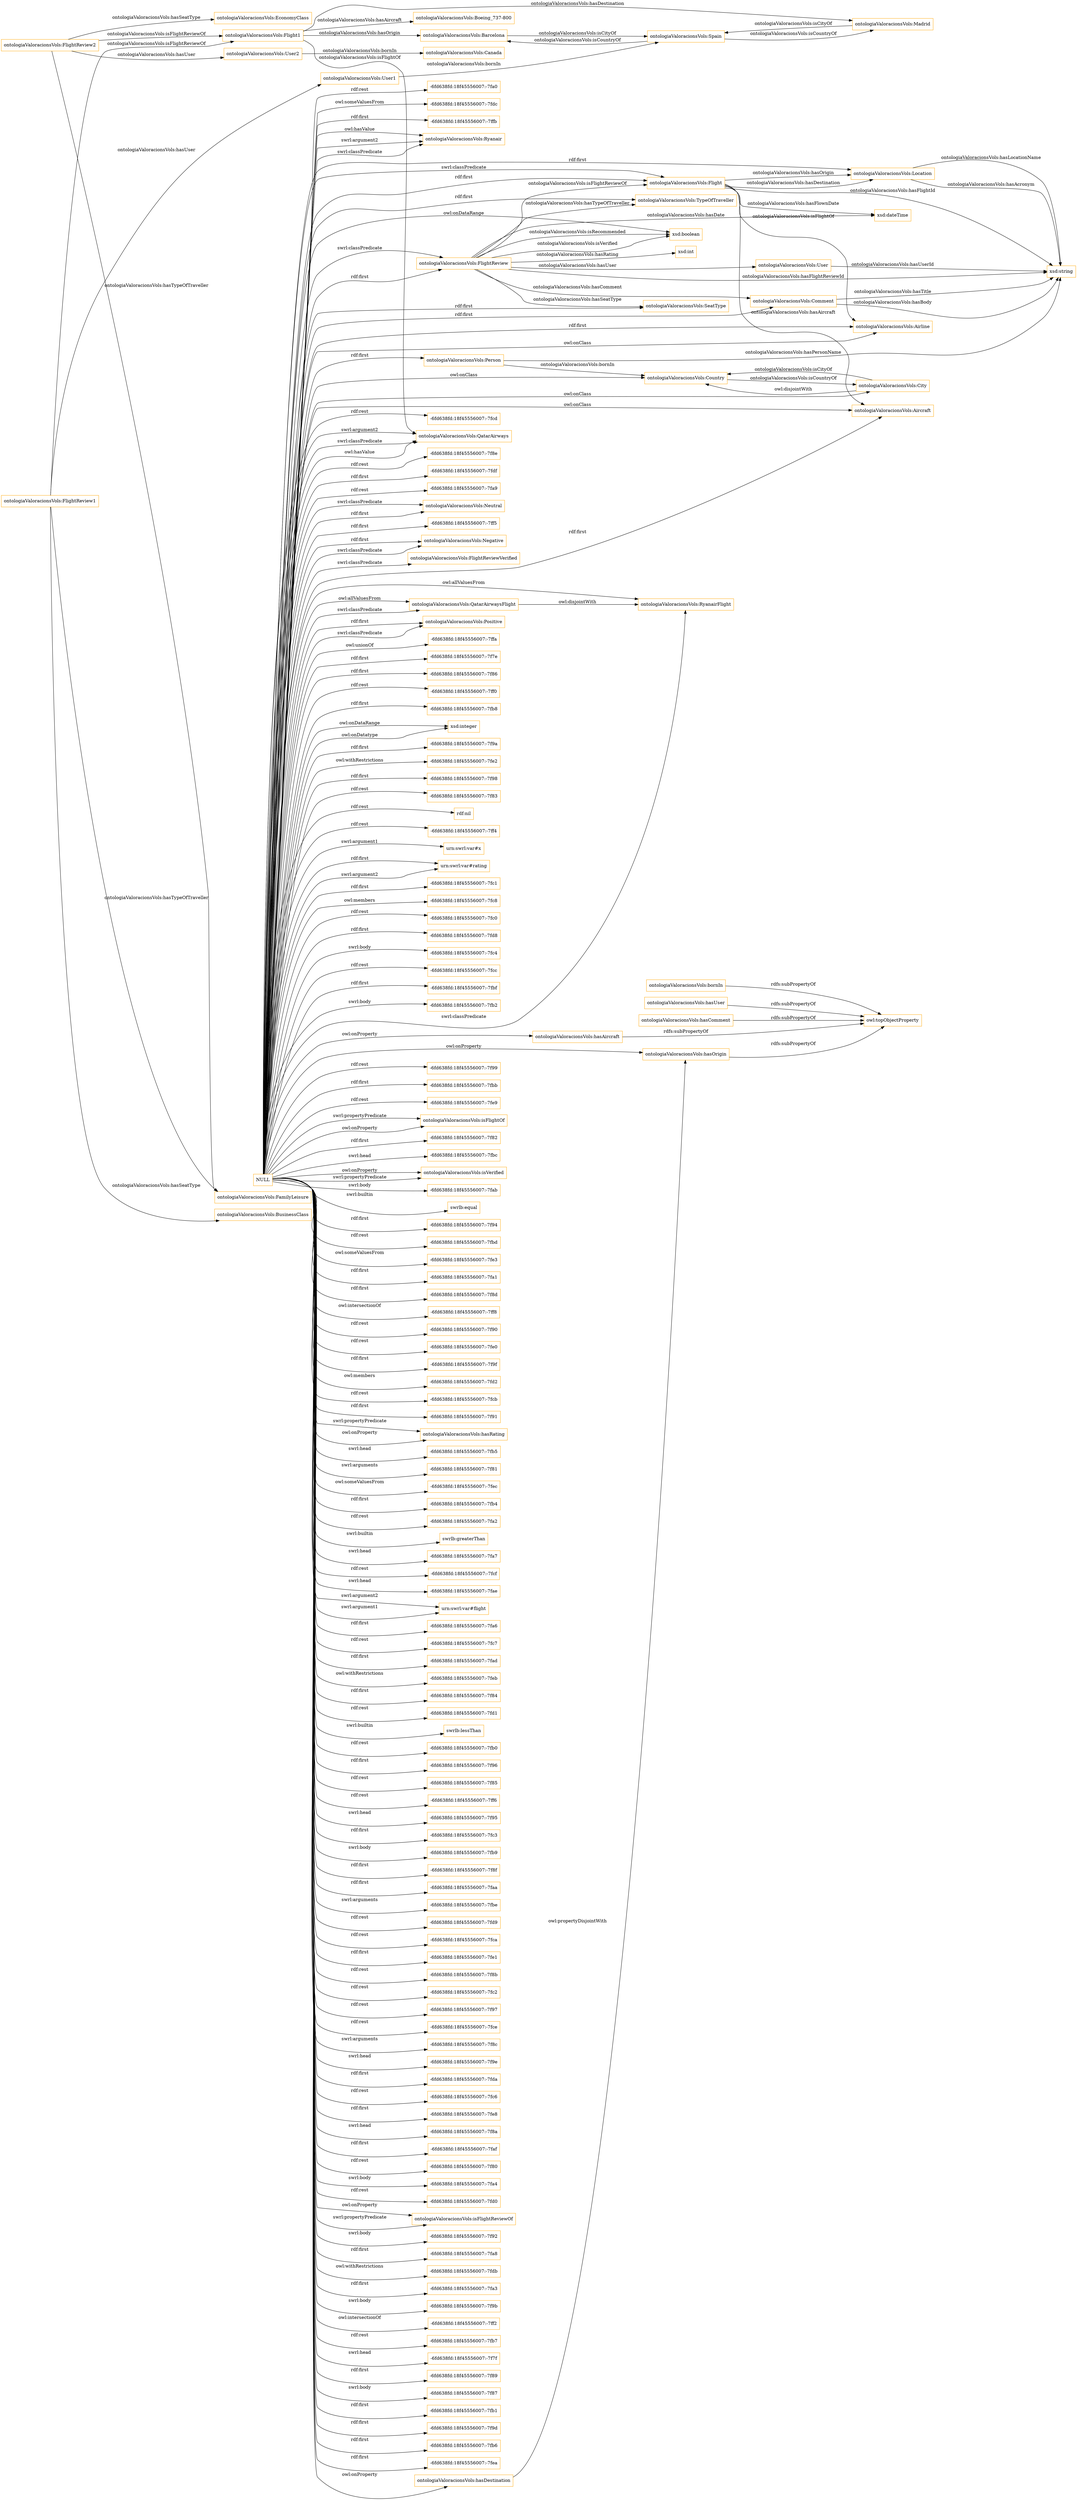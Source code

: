 digraph ar2dtool_diagram { 
rankdir=LR;
size="1501"
node [shape = rectangle, color="orange"]; "-6fd638fd:18f45556007:-7ffb" "ontologiaValoracionsVols:Ryanair" "ontologiaValoracionsVols:TypeOfTraveller" "ontologiaValoracionsVols:User" "ontologiaValoracionsVols:Country" "ontologiaValoracionsVols:Airline" "ontologiaValoracionsVols:QatarAirways" "ontologiaValoracionsVols:Location" "ontologiaValoracionsVols:Comment" "ontologiaValoracionsVols:City" "ontologiaValoracionsVols:SeatType" "ontologiaValoracionsVols:Neutral" "ontologiaValoracionsVols:Flight" "ontologiaValoracionsVols:Person" "-6fd638fd:18f45556007:-7ff5" "ontologiaValoracionsVols:Negative" "ontologiaValoracionsVols:FlightReview" "ontologiaValoracionsVols:Aircraft" "ontologiaValoracionsVols:FlightReviewVerified" "ontologiaValoracionsVols:RyanairFlight" "ontologiaValoracionsVols:Positive" "ontologiaValoracionsVols:QatarAirwaysFlight" ; /*classes style*/
	"NULL" -> "-6fd638fd:18f45556007:-7ffa" [ label = "owl:unionOf" ];
	"NULL" -> "-6fd638fd:18f45556007:-7f7e" [ label = "rdf:first" ];
	"NULL" -> "-6fd638fd:18f45556007:-7f86" [ label = "rdf:first" ];
	"NULL" -> "ontologiaValoracionsVols:Aircraft" [ label = "owl:onClass" ];
	"NULL" -> "-6fd638fd:18f45556007:-7ff0" [ label = "rdf:rest" ];
	"NULL" -> "-6fd638fd:18f45556007:-7fb8" [ label = "rdf:first" ];
	"NULL" -> "xsd:integer" [ label = "owl:onDatatype" ];
	"NULL" -> "ontologiaValoracionsVols:Negative" [ label = "swrl:classPredicate" ];
	"NULL" -> "ontologiaValoracionsVols:FlightReview" [ label = "rdf:first" ];
	"NULL" -> "-6fd638fd:18f45556007:-7f9a" [ label = "rdf:first" ];
	"NULL" -> "-6fd638fd:18f45556007:-7fe2" [ label = "owl:withRestrictions" ];
	"NULL" -> "-6fd638fd:18f45556007:-7f98" [ label = "rdf:first" ];
	"NULL" -> "-6fd638fd:18f45556007:-7f83" [ label = "rdf:rest" ];
	"NULL" -> "rdf:nil" [ label = "rdf:rest" ];
	"NULL" -> "-6fd638fd:18f45556007:-7ff4" [ label = "rdf:rest" ];
	"NULL" -> "ontologiaValoracionsVols:SeatType" [ label = "rdf:first" ];
	"NULL" -> "urn:swrl:var#x" [ label = "swrl:argument1" ];
	"NULL" -> "ontologiaValoracionsVols:Ryanair" [ label = "owl:hasValue" ];
	"NULL" -> "urn:swrl:var#rating" [ label = "swrl:argument2" ];
	"NULL" -> "-6fd638fd:18f45556007:-7fc1" [ label = "rdf:first" ];
	"NULL" -> "-6fd638fd:18f45556007:-7fc8" [ label = "owl:members" ];
	"NULL" -> "ontologiaValoracionsVols:FlightReviewVerified" [ label = "swrl:classPredicate" ];
	"NULL" -> "-6fd638fd:18f45556007:-7fc0" [ label = "rdf:rest" ];
	"NULL" -> "-6fd638fd:18f45556007:-7fd8" [ label = "rdf:first" ];
	"NULL" -> "-6fd638fd:18f45556007:-7ff5" [ label = "rdf:first" ];
	"NULL" -> "-6fd638fd:18f45556007:-7fc4" [ label = "swrl:body" ];
	"NULL" -> "-6fd638fd:18f45556007:-7fcc" [ label = "rdf:rest" ];
	"NULL" -> "-6fd638fd:18f45556007:-7fbf" [ label = "rdf:first" ];
	"NULL" -> "ontologiaValoracionsVols:QatarAirwaysFlight" [ label = "owl:allValuesFrom" ];
	"NULL" -> "-6fd638fd:18f45556007:-7fb2" [ label = "swrl:body" ];
	"NULL" -> "ontologiaValoracionsVols:hasDestination" [ label = "owl:onProperty" ];
	"NULL" -> "ontologiaValoracionsVols:TypeOfTraveller" [ label = "rdf:first" ];
	"NULL" -> "-6fd638fd:18f45556007:-7f99" [ label = "rdf:rest" ];
	"NULL" -> "ontologiaValoracionsVols:Ryanair" [ label = "swrl:argument2" ];
	"NULL" -> "-6fd638fd:18f45556007:-7fbb" [ label = "rdf:first" ];
	"NULL" -> "-6fd638fd:18f45556007:-7fe9" [ label = "rdf:rest" ];
	"NULL" -> "ontologiaValoracionsVols:isFlightOf" [ label = "owl:onProperty" ];
	"NULL" -> "-6fd638fd:18f45556007:-7f82" [ label = "rdf:first" ];
	"NULL" -> "xsd:boolean" [ label = "owl:onDataRange" ];
	"NULL" -> "-6fd638fd:18f45556007:-7fbc" [ label = "swrl:head" ];
	"NULL" -> "ontologiaValoracionsVols:hasAircraft" [ label = "owl:onProperty" ];
	"NULL" -> "ontologiaValoracionsVols:isVerified" [ label = "swrl:propertyPredicate" ];
	"NULL" -> "ontologiaValoracionsVols:QatarAirways" [ label = "owl:hasValue" ];
	"NULL" -> "-6fd638fd:18f45556007:-7fab" [ label = "swrl:body" ];
	"NULL" -> "swrlb:equal" [ label = "swrl:builtin" ];
	"NULL" -> "-6fd638fd:18f45556007:-7f94" [ label = "rdf:first" ];
	"NULL" -> "-6fd638fd:18f45556007:-7fbd" [ label = "rdf:rest" ];
	"NULL" -> "ontologiaValoracionsVols:QatarAirwaysFlight" [ label = "swrl:classPredicate" ];
	"NULL" -> "-6fd638fd:18f45556007:-7fe3" [ label = "owl:someValuesFrom" ];
	"NULL" -> "-6fd638fd:18f45556007:-7fa1" [ label = "rdf:first" ];
	"NULL" -> "-6fd638fd:18f45556007:-7f8d" [ label = "rdf:first" ];
	"NULL" -> "-6fd638fd:18f45556007:-7ff8" [ label = "owl:intersectionOf" ];
	"NULL" -> "-6fd638fd:18f45556007:-7f90" [ label = "rdf:rest" ];
	"NULL" -> "-6fd638fd:18f45556007:-7fe0" [ label = "rdf:rest" ];
	"NULL" -> "-6fd638fd:18f45556007:-7f9f" [ label = "rdf:first" ];
	"NULL" -> "ontologiaValoracionsVols:Comment" [ label = "rdf:first" ];
	"NULL" -> "-6fd638fd:18f45556007:-7fd2" [ label = "owl:members" ];
	"NULL" -> "ontologiaValoracionsVols:Negative" [ label = "rdf:first" ];
	"NULL" -> "-6fd638fd:18f45556007:-7fcb" [ label = "rdf:rest" ];
	"NULL" -> "-6fd638fd:18f45556007:-7f91" [ label = "rdf:first" ];
	"NULL" -> "ontologiaValoracionsVols:hasRating" [ label = "owl:onProperty" ];
	"NULL" -> "-6fd638fd:18f45556007:-7fb5" [ label = "swrl:head" ];
	"NULL" -> "-6fd638fd:18f45556007:-7f81" [ label = "swrl:arguments" ];
	"NULL" -> "-6fd638fd:18f45556007:-7fec" [ label = "owl:someValuesFrom" ];
	"NULL" -> "-6fd638fd:18f45556007:-7fb4" [ label = "rdf:first" ];
	"NULL" -> "-6fd638fd:18f45556007:-7fa2" [ label = "rdf:rest" ];
	"NULL" -> "swrlb:greaterThan" [ label = "swrl:builtin" ];
	"NULL" -> "ontologiaValoracionsVols:Flight" [ label = "swrl:classPredicate" ];
	"NULL" -> "-6fd638fd:18f45556007:-7fa7" [ label = "swrl:head" ];
	"NULL" -> "-6fd638fd:18f45556007:-7fcf" [ label = "rdf:rest" ];
	"NULL" -> "ontologiaValoracionsVols:Positive" [ label = "swrl:classPredicate" ];
	"NULL" -> "-6fd638fd:18f45556007:-7fae" [ label = "swrl:head" ];
	"NULL" -> "urn:swrl:var#flight" [ label = "swrl:argument1" ];
	"NULL" -> "-6fd638fd:18f45556007:-7fa6" [ label = "rdf:first" ];
	"NULL" -> "ontologiaValoracionsVols:hasRating" [ label = "swrl:propertyPredicate" ];
	"NULL" -> "ontologiaValoracionsVols:Person" [ label = "rdf:first" ];
	"NULL" -> "-6fd638fd:18f45556007:-7fc7" [ label = "rdf:rest" ];
	"NULL" -> "-6fd638fd:18f45556007:-7fad" [ label = "rdf:first" ];
	"NULL" -> "urn:swrl:var#flight" [ label = "swrl:argument2" ];
	"NULL" -> "-6fd638fd:18f45556007:-7feb" [ label = "owl:withRestrictions" ];
	"NULL" -> "-6fd638fd:18f45556007:-7f84" [ label = "rdf:first" ];
	"NULL" -> "-6fd638fd:18f45556007:-7fd1" [ label = "rdf:rest" ];
	"NULL" -> "ontologiaValoracionsVols:isFlightOf" [ label = "swrl:propertyPredicate" ];
	"NULL" -> "swrlb:lessThan" [ label = "swrl:builtin" ];
	"NULL" -> "-6fd638fd:18f45556007:-7fb0" [ label = "rdf:rest" ];
	"NULL" -> "-6fd638fd:18f45556007:-7ffb" [ label = "rdf:first" ];
	"NULL" -> "-6fd638fd:18f45556007:-7f96" [ label = "rdf:first" ];
	"NULL" -> "ontologiaValoracionsVols:Flight" [ label = "rdf:first" ];
	"NULL" -> "-6fd638fd:18f45556007:-7f85" [ label = "rdf:rest" ];
	"NULL" -> "-6fd638fd:18f45556007:-7ff6" [ label = "rdf:rest" ];
	"NULL" -> "ontologiaValoracionsVols:City" [ label = "owl:onClass" ];
	"NULL" -> "-6fd638fd:18f45556007:-7f95" [ label = "swrl:head" ];
	"NULL" -> "-6fd638fd:18f45556007:-7fc3" [ label = "rdf:first" ];
	"NULL" -> "-6fd638fd:18f45556007:-7fb9" [ label = "swrl:body" ];
	"NULL" -> "-6fd638fd:18f45556007:-7f8f" [ label = "rdf:first" ];
	"NULL" -> "-6fd638fd:18f45556007:-7faa" [ label = "rdf:first" ];
	"NULL" -> "-6fd638fd:18f45556007:-7fbe" [ label = "swrl:arguments" ];
	"NULL" -> "-6fd638fd:18f45556007:-7fd9" [ label = "rdf:rest" ];
	"NULL" -> "ontologiaValoracionsVols:RyanairFlight" [ label = "swrl:classPredicate" ];
	"NULL" -> "ontologiaValoracionsVols:Neutral" [ label = "rdf:first" ];
	"NULL" -> "-6fd638fd:18f45556007:-7fca" [ label = "rdf:rest" ];
	"NULL" -> "-6fd638fd:18f45556007:-7fe1" [ label = "rdf:first" ];
	"NULL" -> "-6fd638fd:18f45556007:-7f8b" [ label = "rdf:rest" ];
	"NULL" -> "-6fd638fd:18f45556007:-7fc2" [ label = "rdf:rest" ];
	"NULL" -> "xsd:integer" [ label = "owl:onDataRange" ];
	"NULL" -> "ontologiaValoracionsVols:QatarAirways" [ label = "swrl:argument2" ];
	"NULL" -> "ontologiaValoracionsVols:Neutral" [ label = "swrl:classPredicate" ];
	"NULL" -> "-6fd638fd:18f45556007:-7f97" [ label = "rdf:rest" ];
	"NULL" -> "-6fd638fd:18f45556007:-7fce" [ label = "rdf:rest" ];
	"NULL" -> "-6fd638fd:18f45556007:-7f8c" [ label = "swrl:arguments" ];
	"NULL" -> "-6fd638fd:18f45556007:-7f9e" [ label = "swrl:head" ];
	"NULL" -> "-6fd638fd:18f45556007:-7fda" [ label = "rdf:first" ];
	"NULL" -> "ontologiaValoracionsVols:Airline" [ label = "owl:onClass" ];
	"NULL" -> "ontologiaValoracionsVols:isVerified" [ label = "owl:onProperty" ];
	"NULL" -> "-6fd638fd:18f45556007:-7fc6" [ label = "rdf:rest" ];
	"NULL" -> "ontologiaValoracionsVols:hasOrigin" [ label = "owl:onProperty" ];
	"NULL" -> "-6fd638fd:18f45556007:-7fe8" [ label = "rdf:first" ];
	"NULL" -> "ontologiaValoracionsVols:FlightReview" [ label = "swrl:classPredicate" ];
	"NULL" -> "-6fd638fd:18f45556007:-7f8a" [ label = "swrl:head" ];
	"NULL" -> "-6fd638fd:18f45556007:-7faf" [ label = "rdf:first" ];
	"NULL" -> "-6fd638fd:18f45556007:-7f80" [ label = "rdf:rest" ];
	"NULL" -> "-6fd638fd:18f45556007:-7fa4" [ label = "swrl:body" ];
	"NULL" -> "ontologiaValoracionsVols:RyanairFlight" [ label = "owl:allValuesFrom" ];
	"NULL" -> "-6fd638fd:18f45556007:-7fd0" [ label = "rdf:rest" ];
	"NULL" -> "ontologiaValoracionsVols:isFlightReviewOf" [ label = "swrl:propertyPredicate" ];
	"NULL" -> "ontologiaValoracionsVols:Location" [ label = "rdf:first" ];
	"NULL" -> "-6fd638fd:18f45556007:-7f92" [ label = "swrl:body" ];
	"NULL" -> "-6fd638fd:18f45556007:-7fa8" [ label = "rdf:first" ];
	"NULL" -> "-6fd638fd:18f45556007:-7fdb" [ label = "owl:withRestrictions" ];
	"NULL" -> "ontologiaValoracionsVols:Airline" [ label = "rdf:first" ];
	"NULL" -> "-6fd638fd:18f45556007:-7fa3" [ label = "rdf:first" ];
	"NULL" -> "ontologiaValoracionsVols:Ryanair" [ label = "swrl:classPredicate" ];
	"NULL" -> "ontologiaValoracionsVols:Positive" [ label = "rdf:first" ];
	"NULL" -> "-6fd638fd:18f45556007:-7f9b" [ label = "swrl:body" ];
	"NULL" -> "-6fd638fd:18f45556007:-7ff2" [ label = "owl:intersectionOf" ];
	"NULL" -> "ontologiaValoracionsVols:Country" [ label = "owl:onClass" ];
	"NULL" -> "ontologiaValoracionsVols:isFlightReviewOf" [ label = "owl:onProperty" ];
	"NULL" -> "urn:swrl:var#rating" [ label = "rdf:first" ];
	"NULL" -> "-6fd638fd:18f45556007:-7fb7" [ label = "rdf:rest" ];
	"NULL" -> "-6fd638fd:18f45556007:-7f7f" [ label = "swrl:head" ];
	"NULL" -> "-6fd638fd:18f45556007:-7f89" [ label = "rdf:first" ];
	"NULL" -> "-6fd638fd:18f45556007:-7f87" [ label = "swrl:body" ];
	"NULL" -> "ontologiaValoracionsVols:Aircraft" [ label = "rdf:first" ];
	"NULL" -> "-6fd638fd:18f45556007:-7fb1" [ label = "rdf:first" ];
	"NULL" -> "-6fd638fd:18f45556007:-7f9d" [ label = "rdf:first" ];
	"NULL" -> "-6fd638fd:18f45556007:-7fb6" [ label = "rdf:first" ];
	"NULL" -> "-6fd638fd:18f45556007:-7fea" [ label = "rdf:first" ];
	"NULL" -> "-6fd638fd:18f45556007:-7fa0" [ label = "rdf:rest" ];
	"NULL" -> "-6fd638fd:18f45556007:-7fdc" [ label = "owl:someValuesFrom" ];
	"NULL" -> "-6fd638fd:18f45556007:-7fcd" [ label = "rdf:rest" ];
	"NULL" -> "ontologiaValoracionsVols:QatarAirways" [ label = "swrl:classPredicate" ];
	"NULL" -> "-6fd638fd:18f45556007:-7f8e" [ label = "rdf:rest" ];
	"NULL" -> "-6fd638fd:18f45556007:-7fdf" [ label = "rdf:first" ];
	"NULL" -> "-6fd638fd:18f45556007:-7fa9" [ label = "rdf:rest" ];
	"ontologiaValoracionsVols:hasDestination" -> "ontologiaValoracionsVols:hasOrigin" [ label = "owl:propertyDisjointWith" ];
	"ontologiaValoracionsVols:FlightReview2" -> "ontologiaValoracionsVols:FamilyLeisure" [ label = "ontologiaValoracionsVols:hasTypeOfTraveller" ];
	"ontologiaValoracionsVols:FlightReview2" -> "ontologiaValoracionsVols:EconomyClass" [ label = "ontologiaValoracionsVols:hasSeatType" ];
	"ontologiaValoracionsVols:FlightReview2" -> "ontologiaValoracionsVols:Flight1" [ label = "ontologiaValoracionsVols:isFlightReviewOf" ];
	"ontologiaValoracionsVols:FlightReview2" -> "ontologiaValoracionsVols:User2" [ label = "ontologiaValoracionsVols:hasUser" ];
	"ontologiaValoracionsVols:hasOrigin" -> "owl:topObjectProperty" [ label = "rdfs:subPropertyOf" ];
	"ontologiaValoracionsVols:bornIn" -> "owl:topObjectProperty" [ label = "rdfs:subPropertyOf" ];
	"ontologiaValoracionsVols:Barcelona" -> "ontologiaValoracionsVols:Spain" [ label = "ontologiaValoracionsVols:isCityOf" ];
	"ontologiaValoracionsVols:FlightReview1" -> "ontologiaValoracionsVols:Flight1" [ label = "ontologiaValoracionsVols:isFlightReviewOf" ];
	"ontologiaValoracionsVols:FlightReview1" -> "ontologiaValoracionsVols:User1" [ label = "ontologiaValoracionsVols:hasUser" ];
	"ontologiaValoracionsVols:FlightReview1" -> "ontologiaValoracionsVols:BusinessClass" [ label = "ontologiaValoracionsVols:hasSeatType" ];
	"ontologiaValoracionsVols:FlightReview1" -> "ontologiaValoracionsVols:FamilyLeisure" [ label = "ontologiaValoracionsVols:hasTypeOfTraveller" ];
	"ontologiaValoracionsVols:User2" -> "ontologiaValoracionsVols:Canada" [ label = "ontologiaValoracionsVols:bornIn" ];
	"ontologiaValoracionsVols:hasAircraft" -> "owl:topObjectProperty" [ label = "rdfs:subPropertyOf" ];
	"ontologiaValoracionsVols:City" -> "ontologiaValoracionsVols:Country" [ label = "owl:disjointWith" ];
	"ontologiaValoracionsVols:QatarAirwaysFlight" -> "ontologiaValoracionsVols:RyanairFlight" [ label = "owl:disjointWith" ];
	"ontologiaValoracionsVols:Spain" -> "ontologiaValoracionsVols:Madrid" [ label = "ontologiaValoracionsVols:isCountryOf" ];
	"ontologiaValoracionsVols:Spain" -> "ontologiaValoracionsVols:Barcelona" [ label = "ontologiaValoracionsVols:isCountryOf" ];
	"ontologiaValoracionsVols:User1" -> "ontologiaValoracionsVols:Spain" [ label = "ontologiaValoracionsVols:bornIn" ];
	"ontologiaValoracionsVols:Flight1" -> "ontologiaValoracionsVols:QatarAirways" [ label = "ontologiaValoracionsVols:isFlightOf" ];
	"ontologiaValoracionsVols:Flight1" -> "ontologiaValoracionsVols:Madrid" [ label = "ontologiaValoracionsVols:hasDestination" ];
	"ontologiaValoracionsVols:Flight1" -> "ontologiaValoracionsVols:Barcelona" [ label = "ontologiaValoracionsVols:hasOrigin" ];
	"ontologiaValoracionsVols:Flight1" -> "ontologiaValoracionsVols:Boeing_737-800" [ label = "ontologiaValoracionsVols:hasAircraft" ];
	"ontologiaValoracionsVols:hasUser" -> "owl:topObjectProperty" [ label = "rdfs:subPropertyOf" ];
	"ontologiaValoracionsVols:Madrid" -> "ontologiaValoracionsVols:Spain" [ label = "ontologiaValoracionsVols:isCityOf" ];
	"ontologiaValoracionsVols:hasComment" -> "owl:topObjectProperty" [ label = "rdfs:subPropertyOf" ];
	"ontologiaValoracionsVols:FlightReview" -> "xsd:string" [ label = "ontologiaValoracionsVols:hasFlightReviewId" ];
	"ontologiaValoracionsVols:FlightReview" -> "ontologiaValoracionsVols:User" [ label = "ontologiaValoracionsVols:hasUser" ];
	"ontologiaValoracionsVols:Person" -> "ontologiaValoracionsVols:Country" [ label = "ontologiaValoracionsVols:bornIn" ];
	"ontologiaValoracionsVols:FlightReview" -> "ontologiaValoracionsVols:Flight" [ label = "ontologiaValoracionsVols:isFlightReviewOf" ];
	"ontologiaValoracionsVols:Flight" -> "xsd:dateTime" [ label = "ontologiaValoracionsVols:hasFlownDate" ];
	"ontologiaValoracionsVols:Flight" -> "ontologiaValoracionsVols:Airline" [ label = "ontologiaValoracionsVols:isFlightOf" ];
	"ontologiaValoracionsVols:FlightReview" -> "ontologiaValoracionsVols:Comment" [ label = "ontologiaValoracionsVols:hasComment" ];
	"ontologiaValoracionsVols:Location" -> "xsd:string" [ label = "ontologiaValoracionsVols:hasLocationName" ];
	"ontologiaValoracionsVols:User" -> "xsd:string" [ label = "ontologiaValoracionsVols:hasUserId" ];
	"ontologiaValoracionsVols:Country" -> "ontologiaValoracionsVols:City" [ label = "ontologiaValoracionsVols:isCountryOf" ];
	"ontologiaValoracionsVols:Person" -> "xsd:string" [ label = "ontologiaValoracionsVols:hasPersonName" ];
	"ontologiaValoracionsVols:Flight" -> "xsd:string" [ label = "ontologiaValoracionsVols:hasFlightId" ];
	"ontologiaValoracionsVols:Flight" -> "ontologiaValoracionsVols:Location" [ label = "ontologiaValoracionsVols:hasOrigin" ];
	"ontologiaValoracionsVols:Flight" -> "ontologiaValoracionsVols:Aircraft" [ label = "ontologiaValoracionsVols:hasAircraft" ];
	"ontologiaValoracionsVols:FlightReview" -> "xsd:boolean" [ label = "ontologiaValoracionsVols:isRecommended" ];
	"ontologiaValoracionsVols:FlightReview" -> "xsd:int" [ label = "ontologiaValoracionsVols:hasRating" ];
	"ontologiaValoracionsVols:FlightReview" -> "xsd:boolean" [ label = "ontologiaValoracionsVols:isVerified" ];
	"ontologiaValoracionsVols:FlightReview" -> "ontologiaValoracionsVols:TypeOfTraveller" [ label = "ontologiaValoracionsVols:hasTypeOfTraveller" ];
	"ontologiaValoracionsVols:Location" -> "xsd:string" [ label = "ontologiaValoracionsVols:hasAcronym" ];
	"ontologiaValoracionsVols:Comment" -> "xsd:string" [ label = "ontologiaValoracionsVols:hasBody" ];
	"ontologiaValoracionsVols:Comment" -> "xsd:string" [ label = "ontologiaValoracionsVols:hasTitle" ];
	"ontologiaValoracionsVols:City" -> "ontologiaValoracionsVols:Country" [ label = "ontologiaValoracionsVols:isCityOf" ];
	"ontologiaValoracionsVols:Flight" -> "ontologiaValoracionsVols:Location" [ label = "ontologiaValoracionsVols:hasDestination" ];
	"ontologiaValoracionsVols:FlightReview" -> "xsd:dateTime" [ label = "ontologiaValoracionsVols:hasDate" ];
	"ontologiaValoracionsVols:FlightReview" -> "ontologiaValoracionsVols:SeatType" [ label = "ontologiaValoracionsVols:hasSeatType" ];

}
